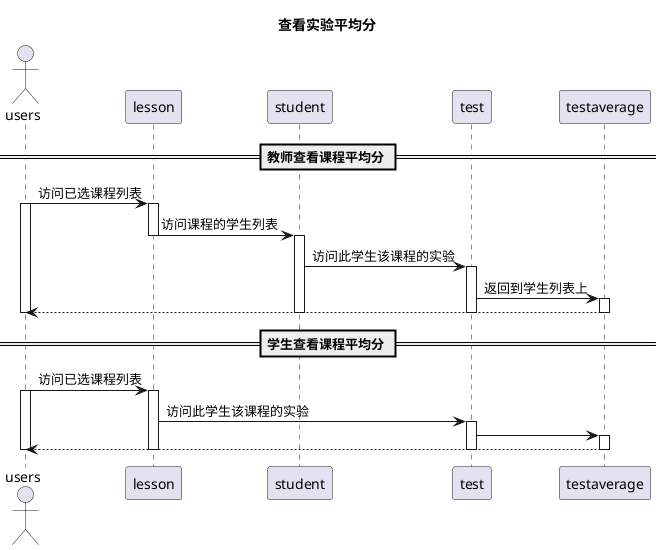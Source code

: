 @startuml
title 查看实验平均分
actor users
participant lesson
participant student
participant test
participant testaverage
== 教师查看课程平均分 ==
users -> lesson:访问已选课程列表
activate users
activate lesson
lesson -> student:访问课程的学生列表
deactivate lesson
activate student
student ->test:访问此学生该课程的实验
activate test
test -> testaverage:返回到学生列表上
activate testaverage
testaverage -->users
deactivate testaverage
deactivate student
deactivate users
deactivate test
== 学生查看课程平均分 ==
users -> lesson:访问已选课程列表
activate users
activate lesson
lesson ->test:访问此学生该课程的实验
activate test
test -> testaverage
activate testaverage
testaverage --> users
deactivate testaverage
deactivate test
deactivate lesson
deactivate users
@enduml